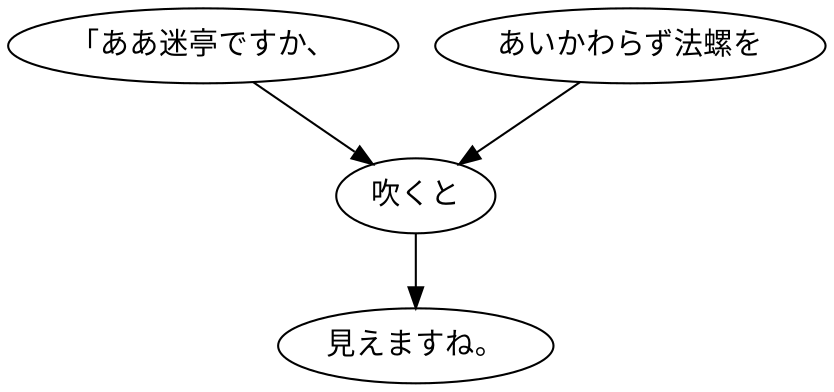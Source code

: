 digraph graph2125 {
	node0 [label="「ああ迷亭ですか、"];
	node1 [label="あいかわらず法螺を"];
	node2 [label="吹くと"];
	node3 [label="見えますね。"];
	node0 -> node2;
	node1 -> node2;
	node2 -> node3;
}
